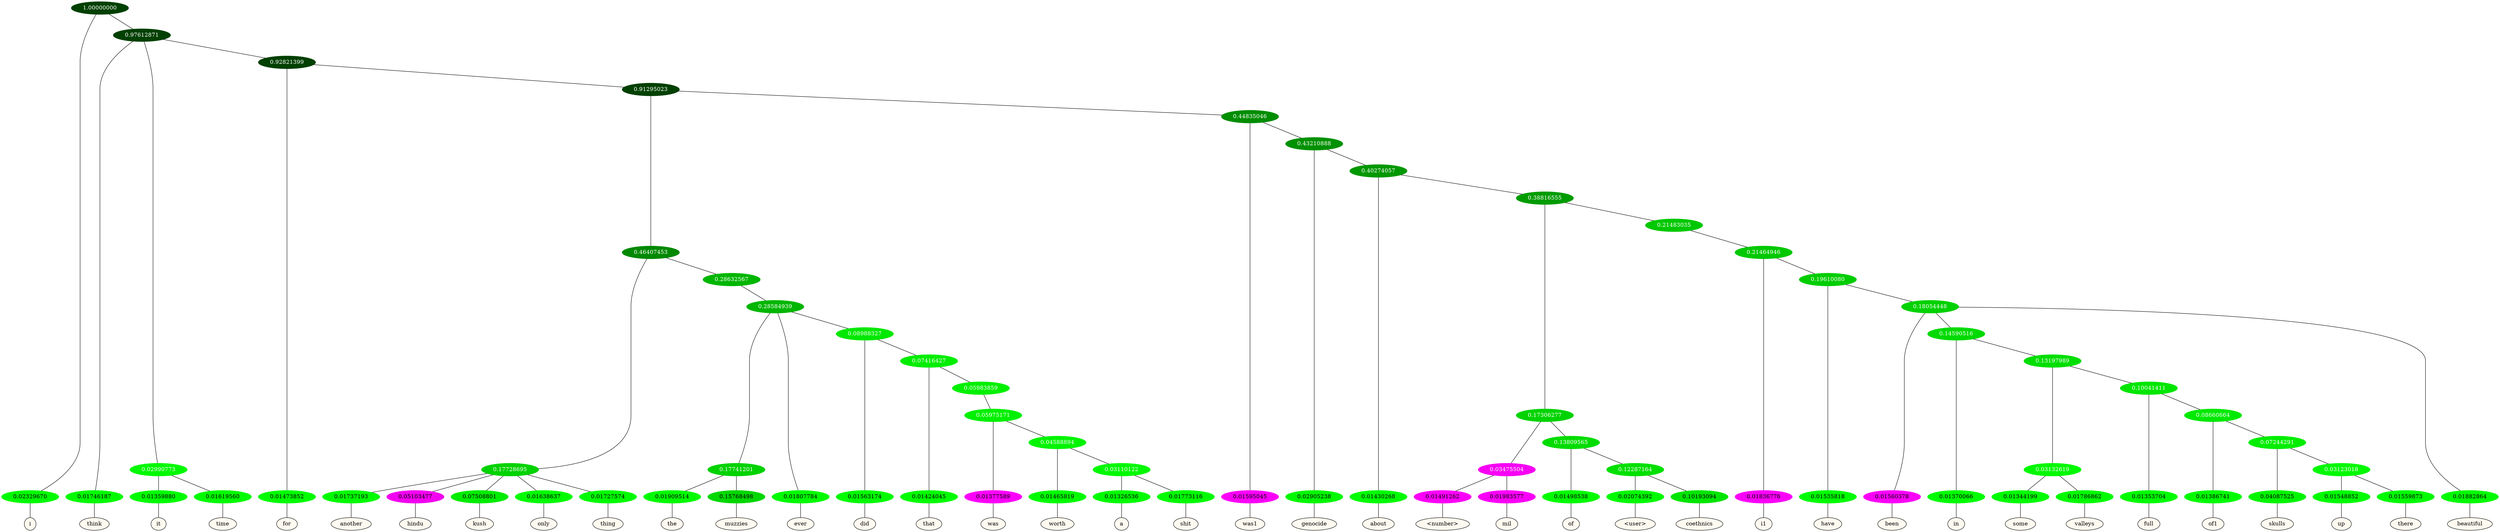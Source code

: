 graph {
	node [format=png height=0.15 nodesep=0.001 ordering=out overlap=prism overlap_scaling=0.01 ranksep=0.001 ratio=0.2 style=filled width=0.15]
	{
		rank=same
		a_w_1 [label=i color=black fillcolor=floralwhite style="filled,solid"]
		a_w_3 [label=think color=black fillcolor=floralwhite style="filled,solid"]
		a_w_6 [label=it color=black fillcolor=floralwhite style="filled,solid"]
		a_w_7 [label=time color=black fillcolor=floralwhite style="filled,solid"]
		a_w_8 [label=for color=black fillcolor=floralwhite style="filled,solid"]
		a_w_16 [label=another color=black fillcolor=floralwhite style="filled,solid"]
		a_w_17 [label=hindu color=black fillcolor=floralwhite style="filled,solid"]
		a_w_18 [label=kush color=black fillcolor=floralwhite style="filled,solid"]
		a_w_19 [label=only color=black fillcolor=floralwhite style="filled,solid"]
		a_w_20 [label=thing color=black fillcolor=floralwhite style="filled,solid"]
		a_w_29 [label=the color=black fillcolor=floralwhite style="filled,solid"]
		a_w_30 [label=muzzies color=black fillcolor=floralwhite style="filled,solid"]
		a_w_25 [label=ever color=black fillcolor=floralwhite style="filled,solid"]
		a_w_31 [label=did color=black fillcolor=floralwhite style="filled,solid"]
		a_w_35 [label=that color=black fillcolor=floralwhite style="filled,solid"]
		a_w_47 [label=was color=black fillcolor=floralwhite style="filled,solid"]
		a_w_53 [label=worth color=black fillcolor=floralwhite style="filled,solid"]
		a_w_58 [label=a color=black fillcolor=floralwhite style="filled,solid"]
		a_w_59 [label=shit color=black fillcolor=floralwhite style="filled,solid"]
		a_w_14 [label=was1 color=black fillcolor=floralwhite style="filled,solid"]
		a_w_22 [label=genocide color=black fillcolor=floralwhite style="filled,solid"]
		a_w_27 [label=about color=black fillcolor=floralwhite style="filled,solid"]
		a_w_41 [label="\<number\>" color=black fillcolor=floralwhite style="filled,solid"]
		a_w_42 [label=mil color=black fillcolor=floralwhite style="filled,solid"]
		a_w_43 [label=of color=black fillcolor=floralwhite style="filled,solid"]
		a_w_49 [label="\<user\>" color=black fillcolor=floralwhite style="filled,solid"]
		a_w_50 [label=coethnics color=black fillcolor=floralwhite style="filled,solid"]
		a_w_45 [label=i1 color=black fillcolor=floralwhite style="filled,solid"]
		a_w_51 [label=have color=black fillcolor=floralwhite style="filled,solid"]
		a_w_55 [label=been color=black fillcolor=floralwhite style="filled,solid"]
		a_w_60 [label=in color=black fillcolor=floralwhite style="filled,solid"]
		a_w_64 [label=some color=black fillcolor=floralwhite style="filled,solid"]
		a_w_65 [label=valleys color=black fillcolor=floralwhite style="filled,solid"]
		a_w_66 [label=full color=black fillcolor=floralwhite style="filled,solid"]
		a_w_68 [label=of1 color=black fillcolor=floralwhite style="filled,solid"]
		a_w_70 [label=skulls color=black fillcolor=floralwhite style="filled,solid"]
		a_w_72 [label=up color=black fillcolor=floralwhite style="filled,solid"]
		a_w_73 [label=there color=black fillcolor=floralwhite style="filled,solid"]
		a_w_57 [label=beautiful color=black fillcolor=floralwhite style="filled,solid"]
	}
	a_n_1 -- a_w_1
	a_n_3 -- a_w_3
	a_n_6 -- a_w_6
	a_n_7 -- a_w_7
	a_n_8 -- a_w_8
	a_n_16 -- a_w_16
	a_n_17 -- a_w_17
	a_n_18 -- a_w_18
	a_n_19 -- a_w_19
	a_n_20 -- a_w_20
	a_n_29 -- a_w_29
	a_n_30 -- a_w_30
	a_n_25 -- a_w_25
	a_n_31 -- a_w_31
	a_n_35 -- a_w_35
	a_n_47 -- a_w_47
	a_n_53 -- a_w_53
	a_n_58 -- a_w_58
	a_n_59 -- a_w_59
	a_n_14 -- a_w_14
	a_n_22 -- a_w_22
	a_n_27 -- a_w_27
	a_n_41 -- a_w_41
	a_n_42 -- a_w_42
	a_n_43 -- a_w_43
	a_n_49 -- a_w_49
	a_n_50 -- a_w_50
	a_n_45 -- a_w_45
	a_n_51 -- a_w_51
	a_n_55 -- a_w_55
	a_n_60 -- a_w_60
	a_n_64 -- a_w_64
	a_n_65 -- a_w_65
	a_n_66 -- a_w_66
	a_n_68 -- a_w_68
	a_n_70 -- a_w_70
	a_n_72 -- a_w_72
	a_n_73 -- a_w_73
	a_n_57 -- a_w_57
	{
		rank=same
		a_n_1 [label=0.02329670 color="0.334 1.000 0.977" fontcolor=black]
		a_n_3 [label=0.01746187 color="0.334 1.000 0.983" fontcolor=black]
		a_n_6 [label=0.01359880 color="0.334 1.000 0.986" fontcolor=black]
		a_n_7 [label=0.01619560 color="0.334 1.000 0.984" fontcolor=black]
		a_n_8 [label=0.01473852 color="0.334 1.000 0.985" fontcolor=black]
		a_n_16 [label=0.01737193 color="0.334 1.000 0.983" fontcolor=black]
		a_n_17 [label=0.05103477 color="0.835 1.000 0.949" fontcolor=black]
		a_n_18 [label=0.07508801 color="0.334 1.000 0.925" fontcolor=black]
		a_n_19 [label=0.01638637 color="0.334 1.000 0.984" fontcolor=black]
		a_n_20 [label=0.01727574 color="0.334 1.000 0.983" fontcolor=black]
		a_n_29 [label=0.01909514 color="0.334 1.000 0.981" fontcolor=black]
		a_n_30 [label=0.15768498 color="0.334 1.000 0.842" fontcolor=black]
		a_n_25 [label=0.01807784 color="0.334 1.000 0.982" fontcolor=black]
		a_n_31 [label=0.01563174 color="0.334 1.000 0.984" fontcolor=black]
		a_n_35 [label=0.01424045 color="0.334 1.000 0.986" fontcolor=black]
		a_n_47 [label=0.01377589 color="0.835 1.000 0.986" fontcolor=black]
		a_n_53 [label=0.01465819 color="0.334 1.000 0.985" fontcolor=black]
		a_n_58 [label=0.01326536 color="0.334 1.000 0.987" fontcolor=black]
		a_n_59 [label=0.01773116 color="0.334 1.000 0.982" fontcolor=black]
		a_n_14 [label=0.01595045 color="0.835 1.000 0.984" fontcolor=black]
		a_n_22 [label=0.02905238 color="0.334 1.000 0.971" fontcolor=black]
		a_n_27 [label=0.01430268 color="0.334 1.000 0.986" fontcolor=black]
		a_n_41 [label=0.01491262 color="0.835 1.000 0.985" fontcolor=black]
		a_n_42 [label=0.01983577 color="0.835 1.000 0.980" fontcolor=black]
		a_n_43 [label=0.01498538 color="0.334 1.000 0.985" fontcolor=black]
		a_n_49 [label=0.02074392 color="0.334 1.000 0.979" fontcolor=black]
		a_n_50 [label=0.10193094 color="0.334 1.000 0.898" fontcolor=black]
		a_n_45 [label=0.01836776 color="0.835 1.000 0.982" fontcolor=black]
		a_n_51 [label=0.01535818 color="0.334 1.000 0.985" fontcolor=black]
		a_n_55 [label=0.01560378 color="0.835 1.000 0.984" fontcolor=black]
		a_n_60 [label=0.01370066 color="0.334 1.000 0.986" fontcolor=black]
		a_n_64 [label=0.01344199 color="0.334 1.000 0.987" fontcolor=black]
		a_n_65 [label=0.01786862 color="0.334 1.000 0.982" fontcolor=black]
		a_n_66 [label=0.01353704 color="0.334 1.000 0.986" fontcolor=black]
		a_n_68 [label=0.01386741 color="0.334 1.000 0.986" fontcolor=black]
		a_n_70 [label=0.04087525 color="0.334 1.000 0.959" fontcolor=black]
		a_n_72 [label=0.01548852 color="0.334 1.000 0.985" fontcolor=black]
		a_n_73 [label=0.01559873 color="0.334 1.000 0.984" fontcolor=black]
		a_n_57 [label=0.01882864 color="0.334 1.000 0.981" fontcolor=black]
	}
	a_n_0 [label=1.00000000 color="0.334 1.000 0.250" fontcolor=grey99]
	a_n_0 -- a_n_1
	a_n_2 [label=0.97612871 color="0.334 1.000 0.250" fontcolor=grey99]
	a_n_0 -- a_n_2
	a_n_2 -- a_n_3
	a_n_4 [label=0.02990773 color="0.334 1.000 0.970" fontcolor=grey99]
	a_n_2 -- a_n_4
	a_n_5 [label=0.92821399 color="0.334 1.000 0.250" fontcolor=grey99]
	a_n_2 -- a_n_5
	a_n_4 -- a_n_6
	a_n_4 -- a_n_7
	a_n_5 -- a_n_8
	a_n_9 [label=0.91295023 color="0.334 1.000 0.250" fontcolor=grey99]
	a_n_5 -- a_n_9
	a_n_10 [label=0.46407453 color="0.334 1.000 0.536" fontcolor=grey99]
	a_n_9 -- a_n_10
	a_n_11 [label=0.44835046 color="0.334 1.000 0.552" fontcolor=grey99]
	a_n_9 -- a_n_11
	a_n_12 [label=0.17728695 color="0.334 1.000 0.823" fontcolor=grey99]
	a_n_10 -- a_n_12
	a_n_13 [label=0.28632567 color="0.334 1.000 0.714" fontcolor=grey99]
	a_n_10 -- a_n_13
	a_n_11 -- a_n_14
	a_n_15 [label=0.43210888 color="0.334 1.000 0.568" fontcolor=grey99]
	a_n_11 -- a_n_15
	a_n_12 -- a_n_16
	a_n_12 -- a_n_17
	a_n_12 -- a_n_18
	a_n_12 -- a_n_19
	a_n_12 -- a_n_20
	a_n_21 [label=0.28584939 color="0.334 1.000 0.714" fontcolor=grey99]
	a_n_13 -- a_n_21
	a_n_15 -- a_n_22
	a_n_23 [label=0.40274057 color="0.334 1.000 0.597" fontcolor=grey99]
	a_n_15 -- a_n_23
	a_n_24 [label=0.17741201 color="0.334 1.000 0.823" fontcolor=grey99]
	a_n_21 -- a_n_24
	a_n_21 -- a_n_25
	a_n_26 [label=0.08988327 color="0.334 1.000 0.910" fontcolor=grey99]
	a_n_21 -- a_n_26
	a_n_23 -- a_n_27
	a_n_28 [label=0.38816555 color="0.334 1.000 0.612" fontcolor=grey99]
	a_n_23 -- a_n_28
	a_n_24 -- a_n_29
	a_n_24 -- a_n_30
	a_n_26 -- a_n_31
	a_n_32 [label=0.07416427 color="0.334 1.000 0.926" fontcolor=grey99]
	a_n_26 -- a_n_32
	a_n_33 [label=0.17306277 color="0.334 1.000 0.827" fontcolor=grey99]
	a_n_28 -- a_n_33
	a_n_34 [label=0.21483035 color="0.334 1.000 0.785" fontcolor=grey99]
	a_n_28 -- a_n_34
	a_n_32 -- a_n_35
	a_n_36 [label=0.05983859 color="0.334 1.000 0.940" fontcolor=grey99]
	a_n_32 -- a_n_36
	a_n_37 [label=0.03475504 color="0.835 1.000 0.965" fontcolor=grey99]
	a_n_33 -- a_n_37
	a_n_38 [label=0.13809565 color="0.334 1.000 0.862" fontcolor=grey99]
	a_n_33 -- a_n_38
	a_n_39 [label=0.21464946 color="0.334 1.000 0.785" fontcolor=grey99]
	a_n_34 -- a_n_39
	a_n_40 [label=0.05975171 color="0.334 1.000 0.940" fontcolor=grey99]
	a_n_36 -- a_n_40
	a_n_37 -- a_n_41
	a_n_37 -- a_n_42
	a_n_38 -- a_n_43
	a_n_44 [label=0.12287164 color="0.334 1.000 0.877" fontcolor=grey99]
	a_n_38 -- a_n_44
	a_n_39 -- a_n_45
	a_n_46 [label=0.19610080 color="0.334 1.000 0.804" fontcolor=grey99]
	a_n_39 -- a_n_46
	a_n_40 -- a_n_47
	a_n_48 [label=0.04588894 color="0.334 1.000 0.954" fontcolor=grey99]
	a_n_40 -- a_n_48
	a_n_44 -- a_n_49
	a_n_44 -- a_n_50
	a_n_46 -- a_n_51
	a_n_52 [label=0.18054448 color="0.334 1.000 0.819" fontcolor=grey99]
	a_n_46 -- a_n_52
	a_n_48 -- a_n_53
	a_n_54 [label=0.03110122 color="0.334 1.000 0.969" fontcolor=grey99]
	a_n_48 -- a_n_54
	a_n_52 -- a_n_55
	a_n_56 [label=0.14590516 color="0.334 1.000 0.854" fontcolor=grey99]
	a_n_52 -- a_n_56
	a_n_52 -- a_n_57
	a_n_54 -- a_n_58
	a_n_54 -- a_n_59
	a_n_56 -- a_n_60
	a_n_61 [label=0.13197989 color="0.334 1.000 0.868" fontcolor=grey99]
	a_n_56 -- a_n_61
	a_n_62 [label=0.03132619 color="0.334 1.000 0.969" fontcolor=grey99]
	a_n_61 -- a_n_62
	a_n_63 [label=0.10041411 color="0.334 1.000 0.900" fontcolor=grey99]
	a_n_61 -- a_n_63
	a_n_62 -- a_n_64
	a_n_62 -- a_n_65
	a_n_63 -- a_n_66
	a_n_67 [label=0.08660664 color="0.334 1.000 0.913" fontcolor=grey99]
	a_n_63 -- a_n_67
	a_n_67 -- a_n_68
	a_n_69 [label=0.07244291 color="0.334 1.000 0.928" fontcolor=grey99]
	a_n_67 -- a_n_69
	a_n_69 -- a_n_70
	a_n_71 [label=0.03123018 color="0.334 1.000 0.969" fontcolor=grey99]
	a_n_69 -- a_n_71
	a_n_71 -- a_n_72
	a_n_71 -- a_n_73
}
